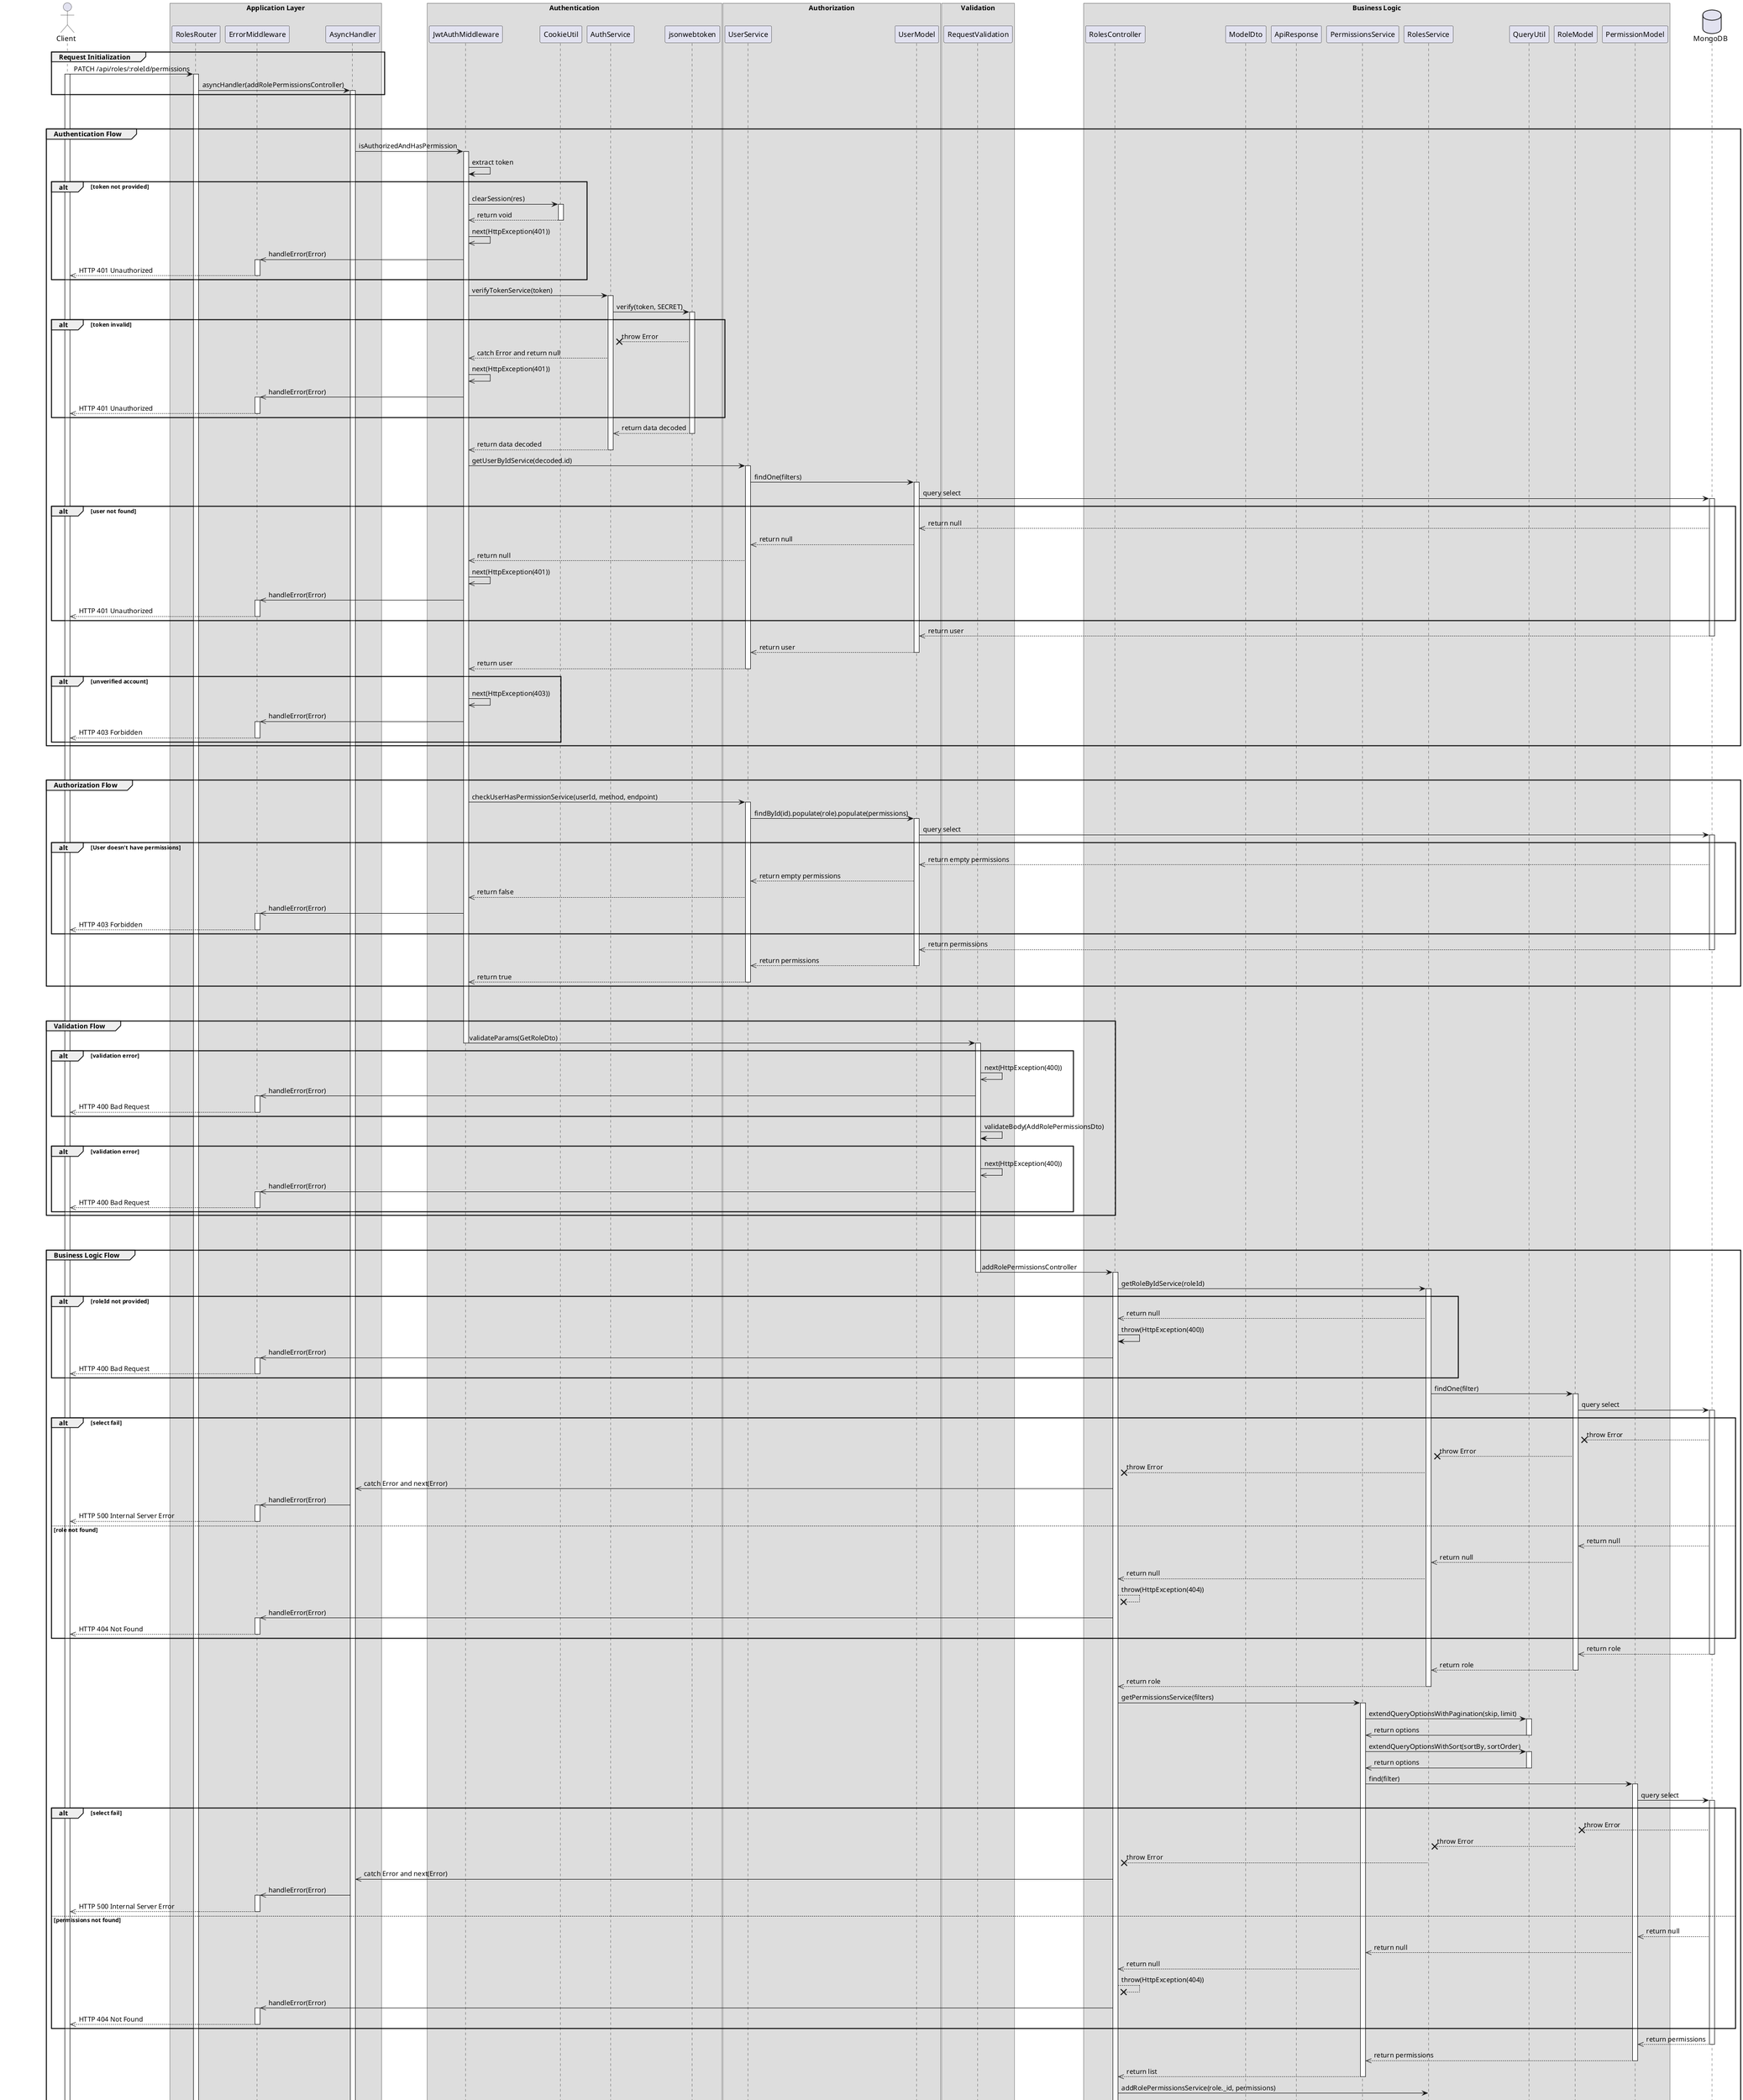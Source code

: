 @startuml Add Role Permissions

actor Client

box "Application Layer"
participant RolesRouter 
participant ErrorMiddleware 
participant AsyncHandler 
end box

box "Authentication"
participant JwtAuthMiddleware 
participant CookieUtil
participant AuthService
participant jsonwebtoken
end box

box "Authorization"
participant UserService 
participant UserModel
end box

box "Validation"
participant RequestValidation
end box

box "Business Logic"
participant RolesController
participant ModelDto
participant ApiResponse
participant PermissionsService
participant RolesService
participant QueryUtil
participant RoleModel
participant PermissionModel
end box

database MongoDB

' Step 1
group Request Initialization
    Client -> RolesRouter: PATCH /api/roles/:roleId/permissions
    activate Client
    activate RolesRouter
    RolesRouter -> AsyncHandler: asyncHandler(addRolePermissionsController)
    activate AsyncHandler
end

break
break

' Step 2
group Authentication Flow
    AsyncHandler -> JwtAuthMiddleware: isAuthorizedAndHasPermission
    activate JwtAuthMiddleware

    JwtAuthMiddleware -> JwtAuthMiddleware: extract token
    alt token not provided
        JwtAuthMiddleware -> CookieUtil: clearSession(res)
        activate CookieUtil
        CookieUtil -->> JwtAuthMiddleware: return void
        deactivate CookieUtil
        JwtAuthMiddleware ->> JwtAuthMiddleware: next(HttpException(401))
        JwtAuthMiddleware ->> ErrorMiddleware: handleError(Error)
        activate ErrorMiddleware
        ErrorMiddleware -->> Client: HTTP 401 Unauthorized
        deactivate ErrorMiddleware
    end 

    JwtAuthMiddleware -> AuthService: verifyTokenService(token)
    activate AuthService
    AuthService -> jsonwebtoken: verify(token, SECRET)
    activate jsonwebtoken
    alt token invalid
        jsonwebtoken --x AuthService: throw Error
        AuthService -->> JwtAuthMiddleware: catch Error and return null
        JwtAuthMiddleware ->> JwtAuthMiddleware: next(HttpException(401))
        JwtAuthMiddleware ->> ErrorMiddleware: handleError(Error)
        activate ErrorMiddleware
        ErrorMiddleware -->> Client: HTTP 401 Unauthorized
        deactivate ErrorMiddleware
    end

    jsonwebtoken -->> AuthService: return data decoded
    deactivate jsonwebtoken
    AuthService -->> JwtAuthMiddleware: return data decoded
    deactivate AuthService
    JwtAuthMiddleware -> UserService: getUserByIdService(decoded.id)
    activate UserService
    UserService -> UserModel: findOne(filters)
    activate UserModel
    UserModel -> MongoDB: query select
    activate MongoDB

    alt user not found
        MongoDB -->> UserModel: return null
        UserModel -->> UserService: return null
        UserService -->> JwtAuthMiddleware: return null
        JwtAuthMiddleware ->> JwtAuthMiddleware: next(HttpException(401))
        JwtAuthMiddleware ->> ErrorMiddleware: handleError(Error)
        activate ErrorMiddleware
        ErrorMiddleware -->> Client: HTTP 401 Unauthorized
        deactivate ErrorMiddleware
    end

    MongoDB -->> UserModel: return user
    deactivate MongoDB
    UserModel -->> UserService: return user
    deactivate UserModel
    UserService -->> JwtAuthMiddleware: return user
    deactivate UserService

    alt unverified account
        JwtAuthMiddleware ->> JwtAuthMiddleware: next(HttpException(403))
        JwtAuthMiddleware ->> ErrorMiddleware: handleError(Error)
        activate ErrorMiddleware
        ErrorMiddleware -->> Client: HTTP 403 Forbidden
        deactivate ErrorMiddleware
    end
end

break
break

' Step 3
group Authorization Flow
    JwtAuthMiddleware -> UserService: checkUserHasPermissionService(userId, method, endpoint)
    activate UserService
    UserService -> UserModel: findById(id).populate(role).populate(permissions)
    activate UserModel
    UserModel -> MongoDB: query select
    activate MongoDB

    alt User doesn't have permissions 
        MongoDB -->> UserModel: return empty permissions
        UserModel -->> UserService: return empty permissions
        UserService -->> JwtAuthMiddleware: return false
        JwtAuthMiddleware ->> ErrorMiddleware: handleError(Error)
        activate ErrorMiddleware
        ErrorMiddleware -->> Client: HTTP 403 Forbidden
        deactivate ErrorMiddleware
    end

    MongoDB -->> UserModel: return permissions
    deactivate MongoDB
    UserModel -->> UserService: return permissions
    deactivate UserModel
    UserService -->> JwtAuthMiddleware: return true
    deactivate UserService
end

break
break

' Step 4
group Validation Flow
    JwtAuthMiddleware -> RequestValidation: validateParams(GetRoleDto)
    deactivate JwtAuthMiddleware
    activate RequestValidation
    alt validation error
        RequestValidation ->> RequestValidation: next(HttpException(400))
        RequestValidation ->> ErrorMiddleware: handleError(Error)
        activate ErrorMiddleware
        ErrorMiddleware -->> Client: HTTP 400 Bad Request
        deactivate ErrorMiddleware
    end
    
    RequestValidation -> RequestValidation: validateBody(AddRolePermissionsDto)
    
    alt validation error
        RequestValidation ->> RequestValidation: next(HttpException(400))
        RequestValidation ->> ErrorMiddleware: handleError(Error)
        activate ErrorMiddleware
        ErrorMiddleware -->> Client: HTTP 400 Bad Request
        deactivate ErrorMiddleware
    end
end

break
break


' step 5
group Business Logic Flow
    RequestValidation -> RolesController: addRolePermissionsController
    deactivate RequestValidation
    activate RolesController
    RolesController -> RolesService: getRoleByIdService(roleId)
    activate RolesService
    
    alt roleId not provided
        RolesService -->> RolesController: return null
        RolesController -> RolesController: throw(HttpException(400))
        RolesController ->> ErrorMiddleware: handleError(Error)
        activate ErrorMiddleware
        ErrorMiddleware -->> Client: HTTP 400 Bad Request
        deactivate ErrorMiddleware
    end

    RolesService -> RoleModel: findOne(filter)
    activate RoleModel
    RoleModel -> MongoDB: query select
    activate MongoDB

    alt select fail
        MongoDB --x RoleModel: throw Error
        RoleModel --x RolesService: throw Error
        RolesService --x RolesController: throw Error
        RolesController ->> AsyncHandler: catch Error and next(Error)
        AsyncHandler ->> ErrorMiddleware: handleError(Error)
        activate ErrorMiddleware
        ErrorMiddleware -->> Client: HTTP 500 Internal Server Error
        deactivate ErrorMiddleware
    else role not found
        MongoDB -->> RoleModel: return null
        RoleModel -->> RolesService: return null
        RolesService -->> RolesController: return null
        RolesController --x RolesController: throw(HttpException(404))
        RolesController ->> ErrorMiddleware: handleError(Error)
        activate ErrorMiddleware
        ErrorMiddleware -->> Client: HTTP 404 Not Found
        deactivate ErrorMiddleware
    end

    MongoDB -->> RoleModel: return role
    deactivate MongoDB
    RoleModel -->> RolesService: return role
    deactivate RoleModel
    RolesService -->> RolesController: return role
    deactivate RolesService
    RolesController -> PermissionsService: getPermissionsService(filters)
    activate PermissionsService
    PermissionsService -> QueryUtil: extendQueryOptionsWithPagination(skip, limit)
    activate QueryUtil
    QueryUtil ->> PermissionsService: return options
    deactivate QueryUtil
    PermissionsService -> QueryUtil: extendQueryOptionsWithSort(sortBy, sortOrder)
    activate QueryUtil
    QueryUtil ->> PermissionsService: return options
    deactivate QueryUtil
    PermissionsService -> PermissionModel: find(filter)
    activate PermissionModel
    PermissionModel -> MongoDB: query select
    activate MongoDB

    alt select fail
        MongoDB --x RoleModel: throw Error
        RoleModel --x RolesService: throw Error
        RolesService --x RolesController: throw Error
        RolesController ->> AsyncHandler: catch Error and next(Error)
        AsyncHandler ->> ErrorMiddleware: handleError(Error)
        activate ErrorMiddleware
        ErrorMiddleware -->> Client: HTTP 500 Internal Server Error
        deactivate ErrorMiddleware
    else permissions not found
        MongoDB -->> PermissionModel: return null
        PermissionModel -->> PermissionsService: return null
        PermissionsService -->> RolesController: return null
        RolesController --x RolesController: throw(HttpException(404))
        RolesController ->> ErrorMiddleware: handleError(Error)
        activate ErrorMiddleware
        ErrorMiddleware -->> Client: HTTP 404 Not Found
        deactivate ErrorMiddleware
    end

    MongoDB -->> PermissionModel: return permissions
    deactivate MongoDB
    PermissionModel -->> PermissionsService: return permissions
    deactivate PermissionModel
    PermissionsService -->> RolesController: return list
    deactivate PermissionsService
    RolesController -> RolesService: addRolePermissionsService(role._id, permissions)
    RolesService -> RoleModel: findByIdAndUpdate(id, update)
    activate RoleModel
    RoleModel -> MongoDB: query update
    activate MongoDB

    alt update false
        MongoDB --x RoleModel: throw Error
        RoleModel --x RolesService: throw Error
        RolesService --x RolesController: throw Error
        RolesController --x RolesController: throw(HttpException(404))
        RolesController ->> ErrorMiddleware: handleError(Error)
        activate ErrorMiddleware
        ErrorMiddleware -->> Client: HTTP 404 Not Found
        deactivate ErrorMiddleware
    end

    MongoDB -->> RoleModel: return role
    deactivate MongoDB
    RoleModel -->> RolesService: return role
    deactivate RoleModel
    RolesService -->> RolesController: return role
    deactivate RolesService

end
break 
break

group Transform data response
    RolesController -> ModelDto: newList(PermissionDto, permissions)
    activate ModelDto
    ModelDto -->> RolesController: return RoleDto instance
    deactivate ModelDto

    RolesController -> ApiResponse: success(RoleDto, success message)
    activate ApiResponse
    ApiResponse -->> RolesController: return ApiResponse instance
    deactivate ApiResponse 
end
RolesController -->> AsyncHandler: return ApiResponse instance
deactivate RolesController
AsyncHandler --> Client: HTTP 200 Success
deactivate AsyncHandler
deactivate RolesRouter



@enduml